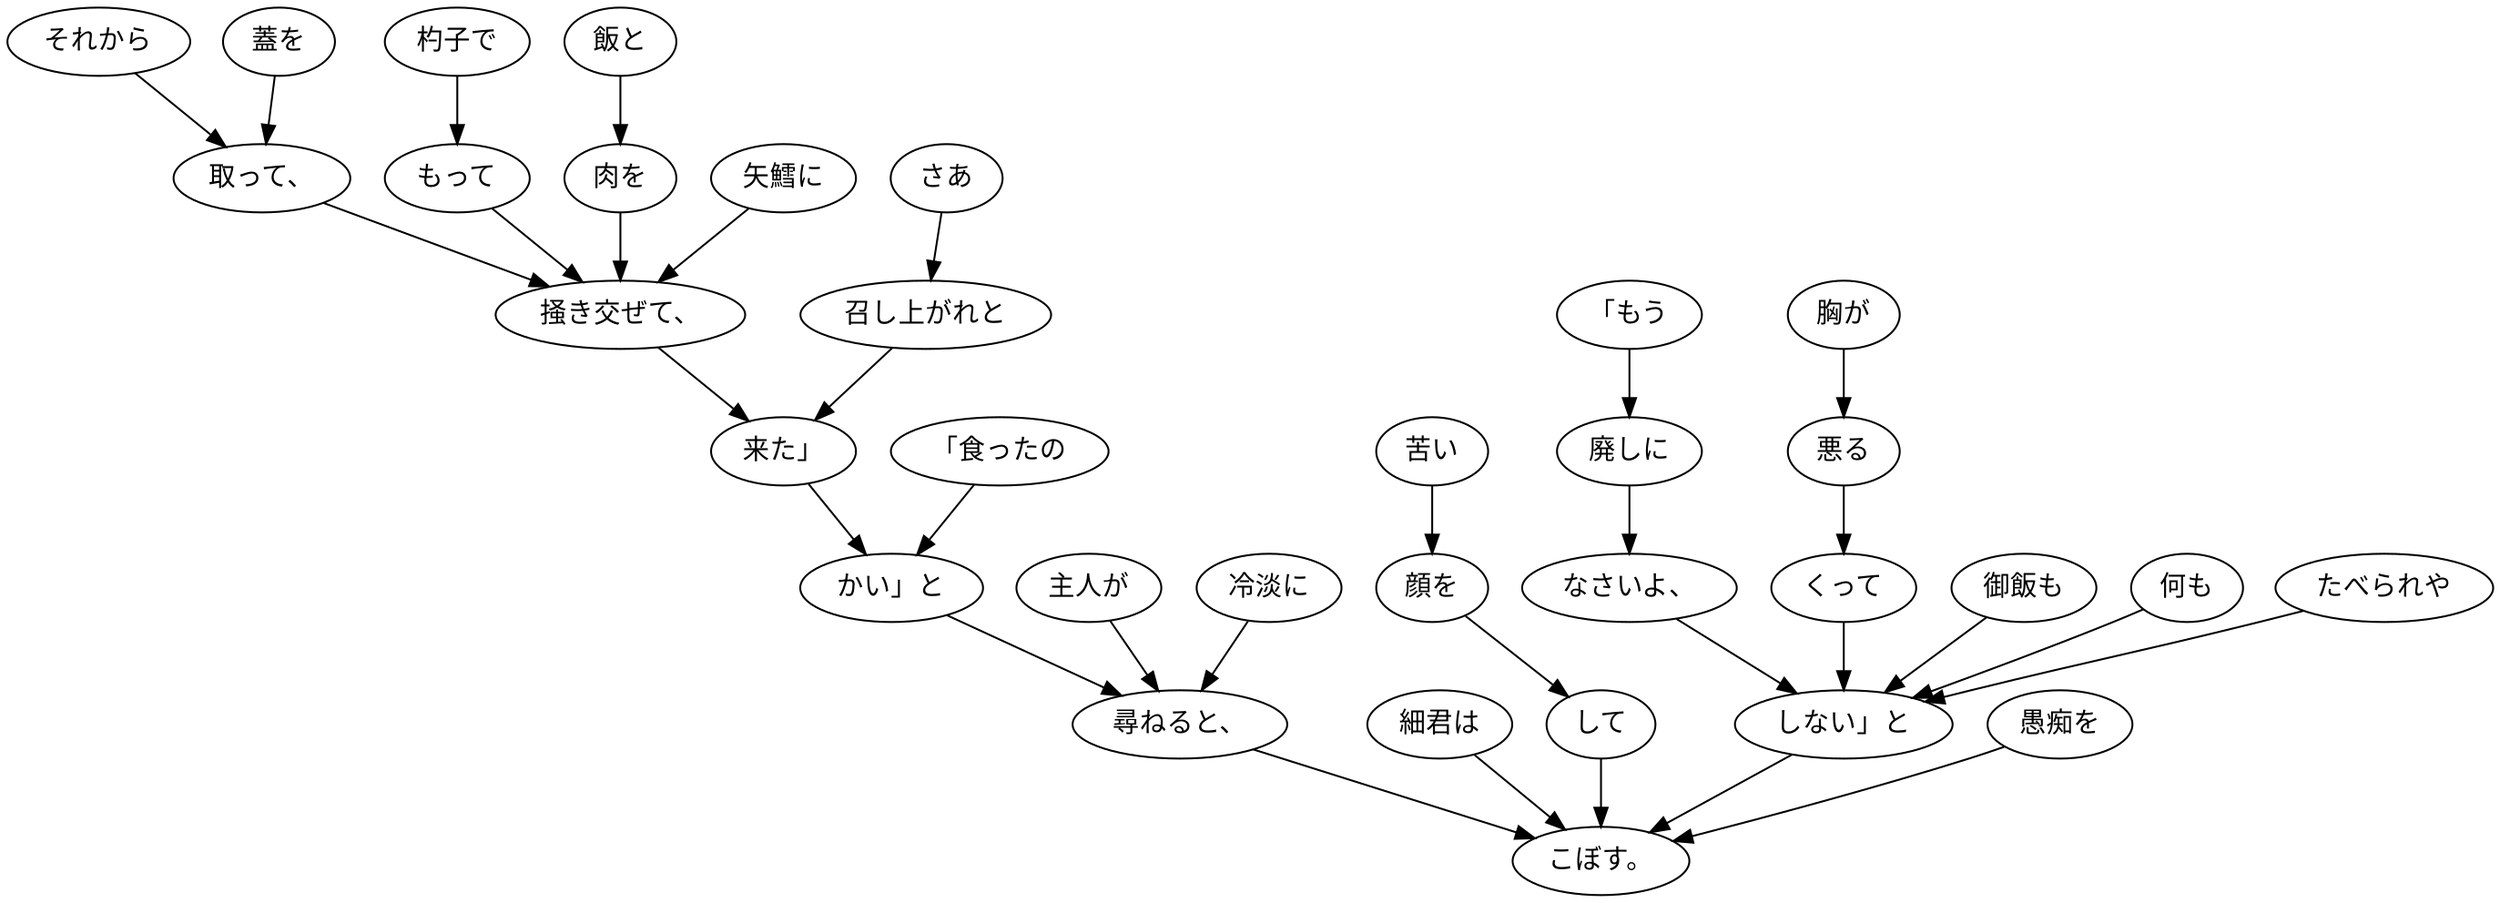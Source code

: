digraph graph3625 {
	node0 [label="それから"];
	node1 [label="蓋を"];
	node2 [label="取って、"];
	node3 [label="杓子で"];
	node4 [label="もって"];
	node5 [label="飯と"];
	node6 [label="肉を"];
	node7 [label="矢鱈に"];
	node8 [label="掻き交ぜて、"];
	node9 [label="さあ"];
	node10 [label="召し上がれと"];
	node11 [label="来た」"];
	node12 [label="「食ったの"];
	node13 [label="かい」と"];
	node14 [label="主人が"];
	node15 [label="冷淡に"];
	node16 [label="尋ねると、"];
	node17 [label="細君は"];
	node18 [label="苦い"];
	node19 [label="顔を"];
	node20 [label="して"];
	node21 [label="「もう"];
	node22 [label="廃しに"];
	node23 [label="なさいよ、"];
	node24 [label="胸が"];
	node25 [label="悪る"];
	node26 [label="くって"];
	node27 [label="御飯も"];
	node28 [label="何も"];
	node29 [label="たべられや"];
	node30 [label="しない」と"];
	node31 [label="愚痴を"];
	node32 [label="こぼす。"];
	node0 -> node2;
	node1 -> node2;
	node2 -> node8;
	node3 -> node4;
	node4 -> node8;
	node5 -> node6;
	node6 -> node8;
	node7 -> node8;
	node8 -> node11;
	node9 -> node10;
	node10 -> node11;
	node11 -> node13;
	node12 -> node13;
	node13 -> node16;
	node14 -> node16;
	node15 -> node16;
	node16 -> node32;
	node17 -> node32;
	node18 -> node19;
	node19 -> node20;
	node20 -> node32;
	node21 -> node22;
	node22 -> node23;
	node23 -> node30;
	node24 -> node25;
	node25 -> node26;
	node26 -> node30;
	node27 -> node30;
	node28 -> node30;
	node29 -> node30;
	node30 -> node32;
	node31 -> node32;
}
